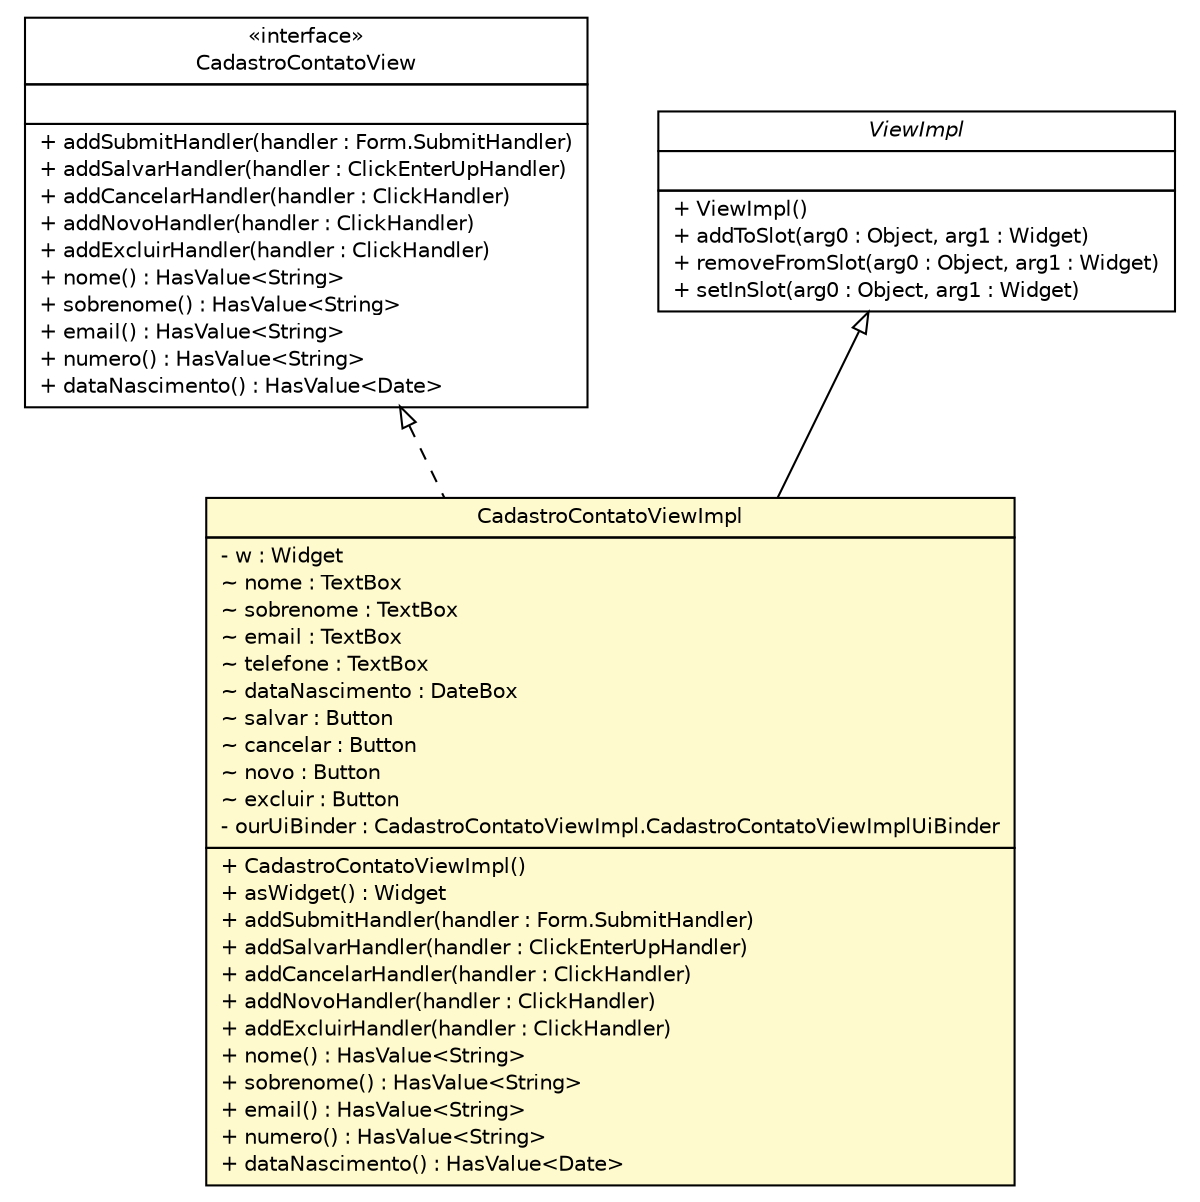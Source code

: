#!/usr/local/bin/dot
#
# Class diagram 
# Generated by UMLGraph version 5.1 (http://www.umlgraph.org/)
#

digraph G {
	edge [fontname="Helvetica",fontsize=10,labelfontname="Helvetica",labelfontsize=10];
	node [fontname="Helvetica",fontsize=10,shape=plaintext];
	nodesep=0.25;
	ranksep=0.5;
	// br.net.meditec.client.telas.contato.CadastroContatoPresenter.CadastroContatoView
	c4466 [label=<<table title="br.net.meditec.client.telas.contato.CadastroContatoPresenter.CadastroContatoView" border="0" cellborder="1" cellspacing="0" cellpadding="2" port="p" href="./CadastroContatoPresenter.CadastroContatoView.html">
		<tr><td><table border="0" cellspacing="0" cellpadding="1">
<tr><td align="center" balign="center"> &#171;interface&#187; </td></tr>
<tr><td align="center" balign="center"> CadastroContatoView </td></tr>
		</table></td></tr>
		<tr><td><table border="0" cellspacing="0" cellpadding="1">
<tr><td align="left" balign="left">  </td></tr>
		</table></td></tr>
		<tr><td><table border="0" cellspacing="0" cellpadding="1">
<tr><td align="left" balign="left"> + addSubmitHandler(handler : Form.SubmitHandler) </td></tr>
<tr><td align="left" balign="left"> + addSalvarHandler(handler : ClickEnterUpHandler) </td></tr>
<tr><td align="left" balign="left"> + addCancelarHandler(handler : ClickHandler) </td></tr>
<tr><td align="left" balign="left"> + addNovoHandler(handler : ClickHandler) </td></tr>
<tr><td align="left" balign="left"> + addExcluirHandler(handler : ClickHandler) </td></tr>
<tr><td align="left" balign="left"> + nome() : HasValue&lt;String&gt; </td></tr>
<tr><td align="left" balign="left"> + sobrenome() : HasValue&lt;String&gt; </td></tr>
<tr><td align="left" balign="left"> + email() : HasValue&lt;String&gt; </td></tr>
<tr><td align="left" balign="left"> + numero() : HasValue&lt;String&gt; </td></tr>
<tr><td align="left" balign="left"> + dataNascimento() : HasValue&lt;Date&gt; </td></tr>
		</table></td></tr>
		</table>>, fontname="Helvetica", fontcolor="black", fontsize=10.0];
	// br.net.meditec.client.telas.contato.CadastroContatoViewImpl
	c4470 [label=<<table title="br.net.meditec.client.telas.contato.CadastroContatoViewImpl" border="0" cellborder="1" cellspacing="0" cellpadding="2" port="p" bgcolor="lemonChiffon" href="./CadastroContatoViewImpl.html">
		<tr><td><table border="0" cellspacing="0" cellpadding="1">
<tr><td align="center" balign="center"> CadastroContatoViewImpl </td></tr>
		</table></td></tr>
		<tr><td><table border="0" cellspacing="0" cellpadding="1">
<tr><td align="left" balign="left"> - w : Widget </td></tr>
<tr><td align="left" balign="left"> ~ nome : TextBox </td></tr>
<tr><td align="left" balign="left"> ~ sobrenome : TextBox </td></tr>
<tr><td align="left" balign="left"> ~ email : TextBox </td></tr>
<tr><td align="left" balign="left"> ~ telefone : TextBox </td></tr>
<tr><td align="left" balign="left"> ~ dataNascimento : DateBox </td></tr>
<tr><td align="left" balign="left"> ~ salvar : Button </td></tr>
<tr><td align="left" balign="left"> ~ cancelar : Button </td></tr>
<tr><td align="left" balign="left"> ~ novo : Button </td></tr>
<tr><td align="left" balign="left"> ~ excluir : Button </td></tr>
<tr><td align="left" balign="left"> - ourUiBinder : CadastroContatoViewImpl.CadastroContatoViewImplUiBinder </td></tr>
		</table></td></tr>
		<tr><td><table border="0" cellspacing="0" cellpadding="1">
<tr><td align="left" balign="left"> + CadastroContatoViewImpl() </td></tr>
<tr><td align="left" balign="left"> + asWidget() : Widget </td></tr>
<tr><td align="left" balign="left"> + addSubmitHandler(handler : Form.SubmitHandler) </td></tr>
<tr><td align="left" balign="left"> + addSalvarHandler(handler : ClickEnterUpHandler) </td></tr>
<tr><td align="left" balign="left"> + addCancelarHandler(handler : ClickHandler) </td></tr>
<tr><td align="left" balign="left"> + addNovoHandler(handler : ClickHandler) </td></tr>
<tr><td align="left" balign="left"> + addExcluirHandler(handler : ClickHandler) </td></tr>
<tr><td align="left" balign="left"> + nome() : HasValue&lt;String&gt; </td></tr>
<tr><td align="left" balign="left"> + sobrenome() : HasValue&lt;String&gt; </td></tr>
<tr><td align="left" balign="left"> + email() : HasValue&lt;String&gt; </td></tr>
<tr><td align="left" balign="left"> + numero() : HasValue&lt;String&gt; </td></tr>
<tr><td align="left" balign="left"> + dataNascimento() : HasValue&lt;Date&gt; </td></tr>
		</table></td></tr>
		</table>>, fontname="Helvetica", fontcolor="black", fontsize=10.0];
	//br.net.meditec.client.telas.contato.CadastroContatoViewImpl extends com.gwtplatform.mvp.client.ViewImpl
	c4507:p -> c4470:p [dir=back,arrowtail=empty];
	//br.net.meditec.client.telas.contato.CadastroContatoViewImpl implements br.net.meditec.client.telas.contato.CadastroContatoPresenter.CadastroContatoView
	c4466:p -> c4470:p [dir=back,arrowtail=empty,style=dashed];
	// com.gwtplatform.mvp.client.ViewImpl
	c4507 [label=<<table title="com.gwtplatform.mvp.client.ViewImpl" border="0" cellborder="1" cellspacing="0" cellpadding="2" port="p" href="http://java.sun.com/j2se/1.4.2/docs/api/com/gwtplatform/mvp/client/ViewImpl.html">
		<tr><td><table border="0" cellspacing="0" cellpadding="1">
<tr><td align="center" balign="center"><font face="Helvetica-Oblique"> ViewImpl </font></td></tr>
		</table></td></tr>
		<tr><td><table border="0" cellspacing="0" cellpadding="1">
<tr><td align="left" balign="left">  </td></tr>
		</table></td></tr>
		<tr><td><table border="0" cellspacing="0" cellpadding="1">
<tr><td align="left" balign="left"> + ViewImpl() </td></tr>
<tr><td align="left" balign="left"> + addToSlot(arg0 : Object, arg1 : Widget) </td></tr>
<tr><td align="left" balign="left"> + removeFromSlot(arg0 : Object, arg1 : Widget) </td></tr>
<tr><td align="left" balign="left"> + setInSlot(arg0 : Object, arg1 : Widget) </td></tr>
		</table></td></tr>
		</table>>, fontname="Helvetica", fontcolor="black", fontsize=10.0];
}

